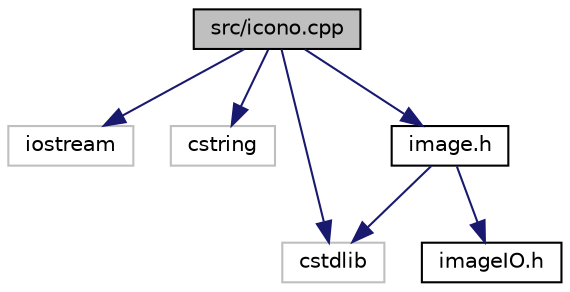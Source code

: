 digraph "src/icono.cpp"
{
 // LATEX_PDF_SIZE
  edge [fontname="Helvetica",fontsize="10",labelfontname="Helvetica",labelfontsize="10"];
  node [fontname="Helvetica",fontsize="10",shape=record];
  Node1 [label="src/icono.cpp",height=0.2,width=0.4,color="black", fillcolor="grey75", style="filled", fontcolor="black",tooltip="Fichero que permite ejecutar el método Subsample sobre una imagen, es decir, generar un icono de la i..."];
  Node1 -> Node2 [color="midnightblue",fontsize="10",style="solid",fontname="Helvetica"];
  Node2 [label="iostream",height=0.2,width=0.4,color="grey75", fillcolor="white", style="filled",tooltip=" "];
  Node1 -> Node3 [color="midnightblue",fontsize="10",style="solid",fontname="Helvetica"];
  Node3 [label="cstring",height=0.2,width=0.4,color="grey75", fillcolor="white", style="filled",tooltip=" "];
  Node1 -> Node4 [color="midnightblue",fontsize="10",style="solid",fontname="Helvetica"];
  Node4 [label="cstdlib",height=0.2,width=0.4,color="grey75", fillcolor="white", style="filled",tooltip=" "];
  Node1 -> Node5 [color="midnightblue",fontsize="10",style="solid",fontname="Helvetica"];
  Node5 [label="image.h",height=0.2,width=0.4,color="black", fillcolor="white", style="filled",URL="$image_8h.html",tooltip="Cabecera para la clase Image."];
  Node5 -> Node4 [color="midnightblue",fontsize="10",style="solid",fontname="Helvetica"];
  Node5 -> Node6 [color="midnightblue",fontsize="10",style="solid",fontname="Helvetica"];
  Node6 [label="imageIO.h",height=0.2,width=0.4,color="black", fillcolor="white", style="filled",URL="$imageIO_8h.html",tooltip="Fichero cabecera para la E/S de imágenes."];
}
